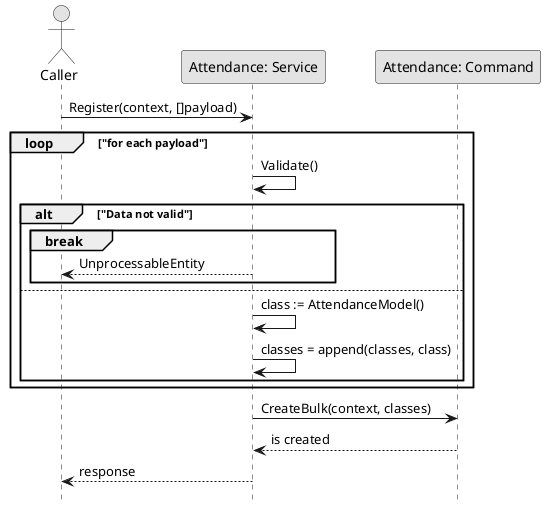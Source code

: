 @startuml CreateAttendance

skinparam Monochrome true
skinparam Shadowing false
hide footbox

actor Caller
participant "Attendance: Service" as AttendanceService
participant "Attendance: Command" as AttendanceCommand

Caller->AttendanceService: Register(context, []payload)

loop "for each payload"
    AttendanceService->AttendanceService: Validate()

    alt "Data not valid"
        break
            AttendanceService-->Caller: UnprocessableEntity
        end
    else
        AttendanceService->AttendanceService: class := AttendanceModel()
        AttendanceService->AttendanceService: classes = append(classes, class)
    end
end

AttendanceService->AttendanceCommand: CreateBulk(context, classes)
AttendanceCommand-->AttendanceService: is created
AttendanceService-->Caller: response

@enduml